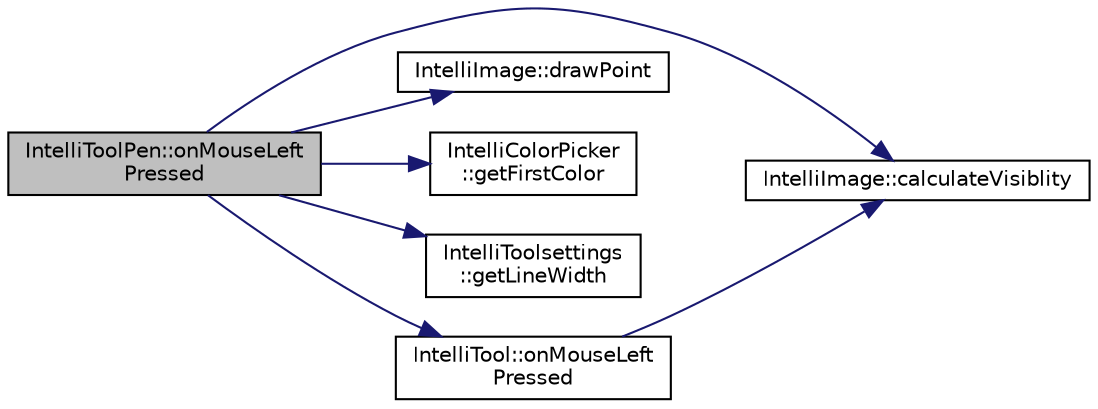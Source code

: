 digraph "IntelliToolPen::onMouseLeftPressed"
{
 // LATEX_PDF_SIZE
  edge [fontname="Helvetica",fontsize="10",labelfontname="Helvetica",labelfontsize="10"];
  node [fontname="Helvetica",fontsize="10",shape=record];
  rankdir="LR";
  Node1 [label="IntelliToolPen::onMouseLeft\lPressed",height=0.2,width=0.4,color="black", fillcolor="grey75", style="filled", fontcolor="black",tooltip="A function managing the left click pressed of a mouse. Starting the drawing procedure."];
  Node1 -> Node2 [color="midnightblue",fontsize="10",style="solid",fontname="Helvetica"];
  Node2 [label="IntelliImage::calculateVisiblity",height=0.2,width=0.4,color="black", fillcolor="white", style="filled",URL="$class_intelli_image.html#aebbced93f4744fad81b7f141b21f4ab2",tooltip="An abstract function that calculates the visiblity of the Image data if needed."];
  Node1 -> Node3 [color="midnightblue",fontsize="10",style="solid",fontname="Helvetica"];
  Node3 [label="IntelliImage::drawPoint",height=0.2,width=0.4,color="black", fillcolor="white", style="filled",URL="$class_intelli_image.html#a2e787f1b333b59401643936ebb3dcfe1",tooltip="A."];
  Node1 -> Node4 [color="midnightblue",fontsize="10",style="solid",fontname="Helvetica"];
  Node4 [label="IntelliColorPicker\l::getFirstColor",height=0.2,width=0.4,color="black", fillcolor="white", style="filled",URL="$class_intelli_color_picker.html#aae2eb27b928fe9388b9398b0556303b7",tooltip="A function to read the primary selected color."];
  Node1 -> Node5 [color="midnightblue",fontsize="10",style="solid",fontname="Helvetica"];
  Node5 [label="IntelliToolsettings\l::getLineWidth",height=0.2,width=0.4,color="black", fillcolor="white", style="filled",URL="$class_intelli_toolsettings.html#a68528dd3bad8f39ba19fa6b12a4e415a",tooltip=" "];
  Node1 -> Node6 [color="midnightblue",fontsize="10",style="solid",fontname="Helvetica"];
  Node6 [label="IntelliTool::onMouseLeft\lPressed",height=0.2,width=0.4,color="black", fillcolor="white", style="filled",URL="$class_intelli_tool.html#a34b7ef1dde96b94a0ce450a25ae1778c",tooltip="A function managing the left click Pressed of a Mouse. Resetting the current draw...."];
  Node6 -> Node2 [color="midnightblue",fontsize="10",style="solid",fontname="Helvetica"];
}

